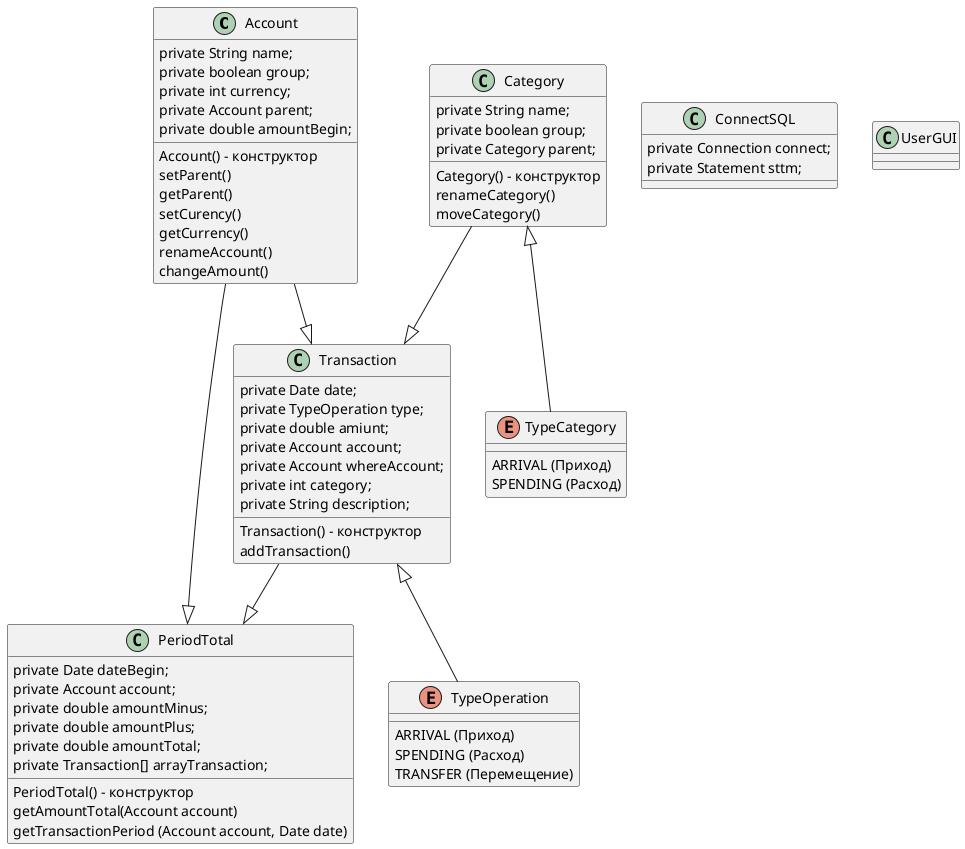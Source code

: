 @startuml

class Account {
private String name;
private boolean group;
private int currency;
private Account parent;
private double amountBegin;
Account() - конструктор
setParent()
getParent()
setCurency()
getCurrency()
renameAccount()
changeAmount()
}

class Category {
private String name;
private boolean group;
private Category parent;
Category() - конструктор
renameCategory()
moveCategory()
}

class Transaction {
private Date date;
private TypeOperation type;
private double amiunt;
private Account account;
private Account whereAccount;
private int category;
private String description;
Transaction() - конструктор
addTransaction()
}

class PeriodTotal {
private Date dateBegin;
private Account account;
private double amountMinus;
private double amountPlus;
private double amountTotal;
private Transaction[] arrayTransaction;
PeriodTotal() - конструктор
getAmountTotal(Account account)
getTransactionPeriod (Account account, Date date)
}

enum TypeOperation {
ARRIVAL (Приход)
SPENDING (Расход)
TRANSFER (Перемещение)
}

enum TypeCategory {
ARRIVAL (Приход)
SPENDING (Расход)
}

Transaction <|-- TypeOperation
Category <|-- TypeCategory
Category --|> Transaction
Account --|> Transaction
Account --|> PeriodTotal
Transaction --|> PeriodTotal

class ConnectSQL{
private Connection connect;
private Statement sttm;
}

class UserGUI {
}

@enduml